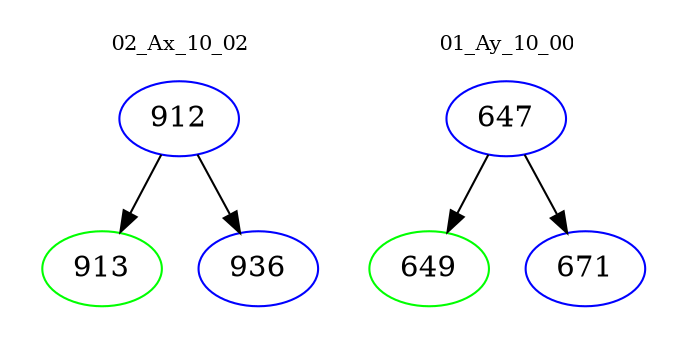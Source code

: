 digraph{
subgraph cluster_0 {
color = white
label = "02_Ax_10_02";
fontsize=10;
T0_912 [label="912", color="blue"]
T0_912 -> T0_913 [color="black"]
T0_913 [label="913", color="green"]
T0_912 -> T0_936 [color="black"]
T0_936 [label="936", color="blue"]
}
subgraph cluster_1 {
color = white
label = "01_Ay_10_00";
fontsize=10;
T1_647 [label="647", color="blue"]
T1_647 -> T1_649 [color="black"]
T1_649 [label="649", color="green"]
T1_647 -> T1_671 [color="black"]
T1_671 [label="671", color="blue"]
}
}

